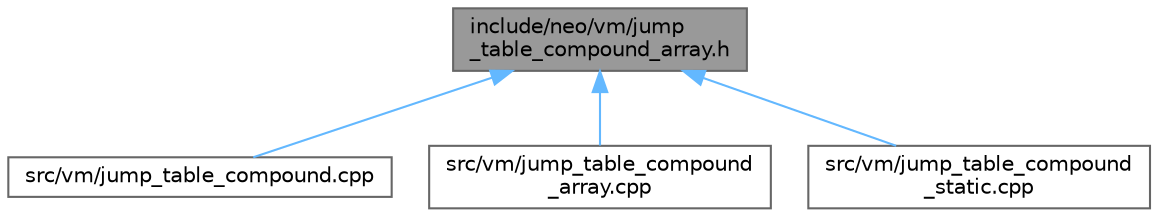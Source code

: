 digraph "include/neo/vm/jump_table_compound_array.h"
{
 // LATEX_PDF_SIZE
  bgcolor="transparent";
  edge [fontname=Helvetica,fontsize=10,labelfontname=Helvetica,labelfontsize=10];
  node [fontname=Helvetica,fontsize=10,shape=box,height=0.2,width=0.4];
  Node1 [id="Node000001",label="include/neo/vm/jump\l_table_compound_array.h",height=0.2,width=0.4,color="gray40", fillcolor="grey60", style="filled", fontcolor="black",tooltip=" "];
  Node1 -> Node2 [id="edge1_Node000001_Node000002",dir="back",color="steelblue1",style="solid",tooltip=" "];
  Node2 [id="Node000002",label="src/vm/jump_table_compound.cpp",height=0.2,width=0.4,color="grey40", fillcolor="white", style="filled",URL="$jump__table__compound_8cpp.html",tooltip=" "];
  Node1 -> Node3 [id="edge2_Node000001_Node000003",dir="back",color="steelblue1",style="solid",tooltip=" "];
  Node3 [id="Node000003",label="src/vm/jump_table_compound\l_array.cpp",height=0.2,width=0.4,color="grey40", fillcolor="white", style="filled",URL="$jump__table__compound__array_8cpp.html",tooltip=" "];
  Node1 -> Node4 [id="edge3_Node000001_Node000004",dir="back",color="steelblue1",style="solid",tooltip=" "];
  Node4 [id="Node000004",label="src/vm/jump_table_compound\l_static.cpp",height=0.2,width=0.4,color="grey40", fillcolor="white", style="filled",URL="$jump__table__compound__static_8cpp.html",tooltip=" "];
}
